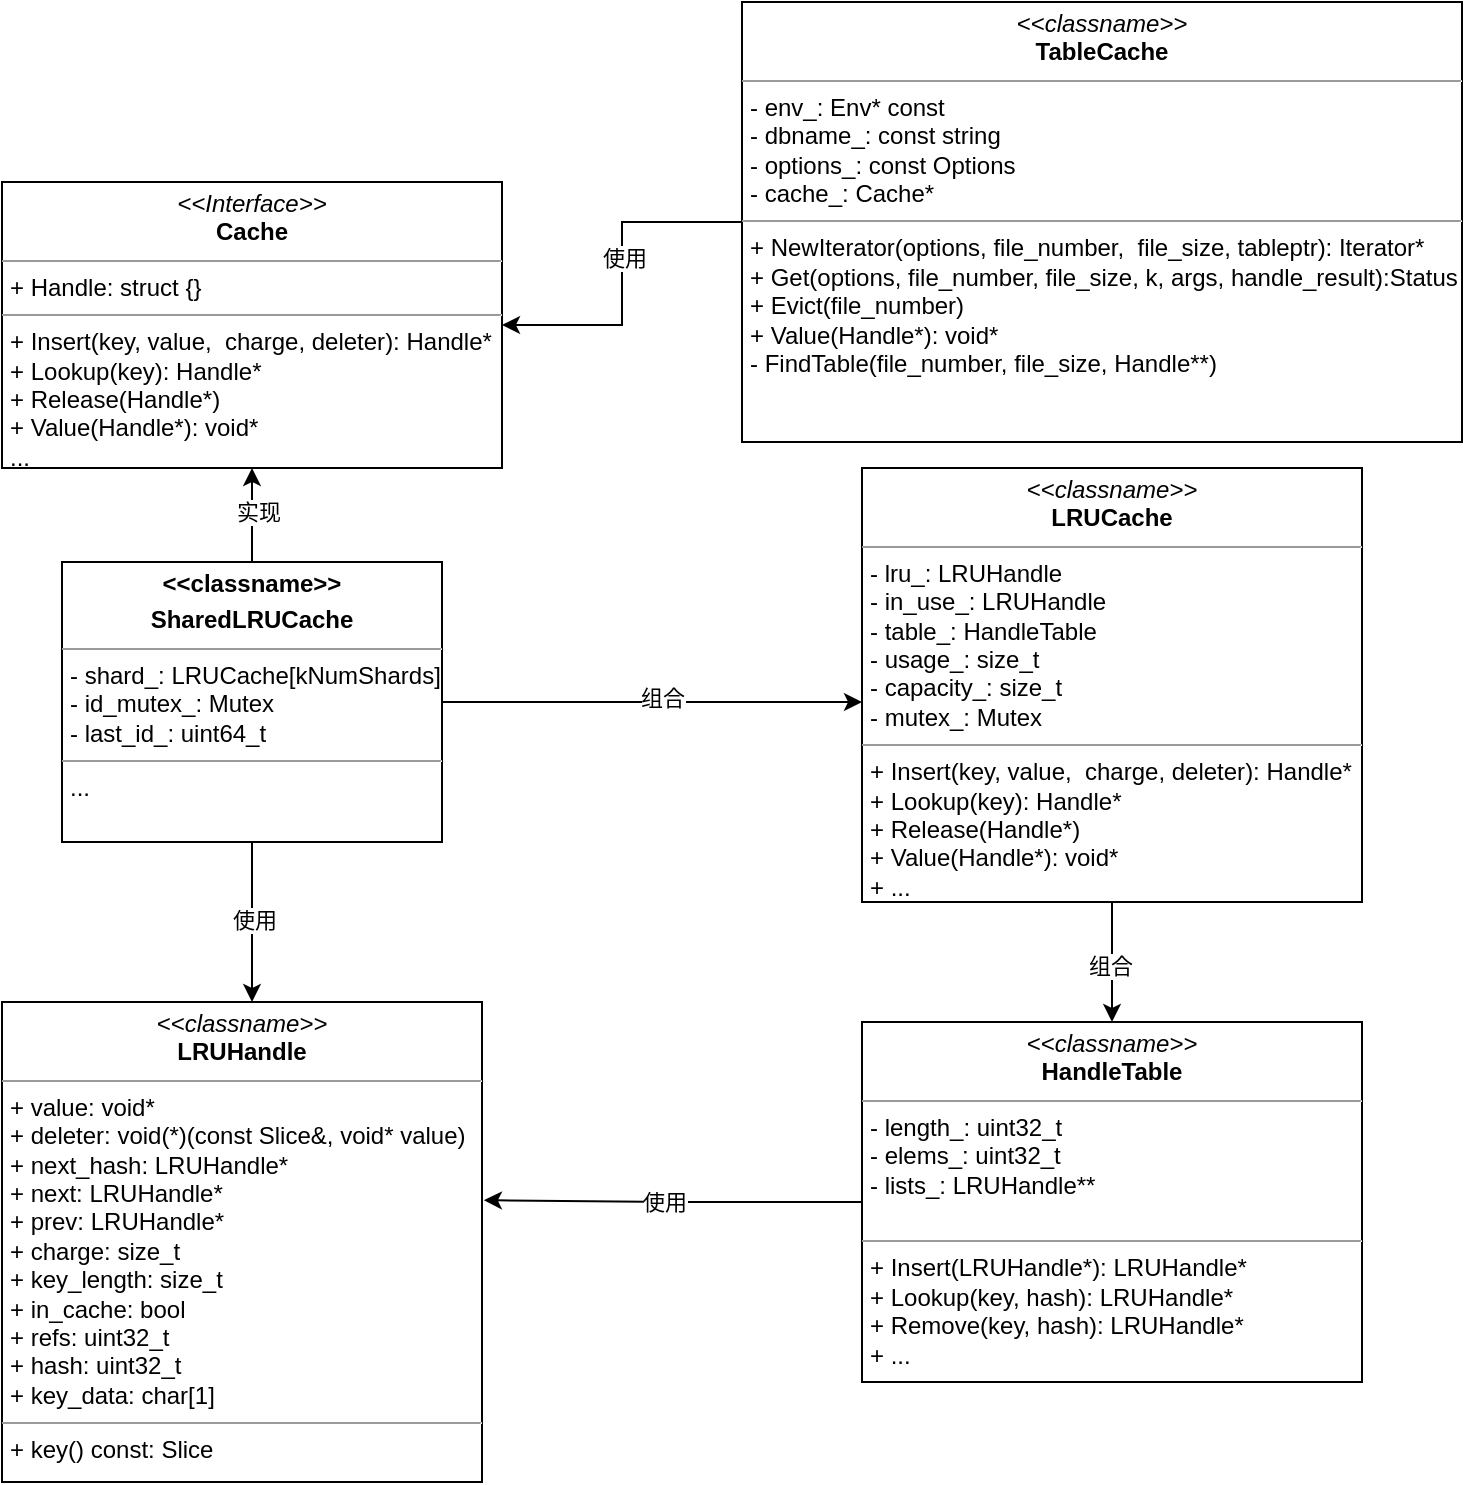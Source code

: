 <mxfile version="18.1.3" type="github">
  <diagram name="Page-1" id="c4acf3e9-155e-7222-9cf6-157b1a14988f">
    <mxGraphModel dx="1072" dy="1826" grid="1" gridSize="10" guides="1" tooltips="1" connect="1" arrows="1" fold="1" page="1" pageScale="1" pageWidth="850" pageHeight="1100" background="none" math="0" shadow="0">
      <root>
        <mxCell id="0" />
        <mxCell id="1" parent="0" />
        <mxCell id="_TGUuktm3oQRD2rwDkC0-4" value="" style="edgeStyle=orthogonalEdgeStyle;rounded=0;orthogonalLoop=1;jettySize=auto;html=1;" edge="1" parent="1" source="5d2195bd80daf111-15" target="5d2195bd80daf111-18">
          <mxGeometry relative="1" as="geometry" />
        </mxCell>
        <mxCell id="_TGUuktm3oQRD2rwDkC0-11" value="实现" style="edgeLabel;html=1;align=center;verticalAlign=middle;resizable=0;points=[];" vertex="1" connectable="0" parent="_TGUuktm3oQRD2rwDkC0-4">
          <mxGeometry x="0.064" y="-3" relative="1" as="geometry">
            <mxPoint as="offset" />
          </mxGeometry>
        </mxCell>
        <mxCell id="_TGUuktm3oQRD2rwDkC0-9" style="edgeStyle=orthogonalEdgeStyle;rounded=0;orthogonalLoop=1;jettySize=auto;html=1;" edge="1" parent="1" source="5d2195bd80daf111-15">
          <mxGeometry relative="1" as="geometry">
            <mxPoint x="480" y="300" as="targetPoint" />
          </mxGeometry>
        </mxCell>
        <mxCell id="_TGUuktm3oQRD2rwDkC0-10" value="组合" style="edgeLabel;html=1;align=center;verticalAlign=middle;resizable=0;points=[];" vertex="1" connectable="0" parent="_TGUuktm3oQRD2rwDkC0-9">
          <mxGeometry x="0.05" y="3" relative="1" as="geometry">
            <mxPoint as="offset" />
          </mxGeometry>
        </mxCell>
        <mxCell id="_TGUuktm3oQRD2rwDkC0-18" value="" style="edgeStyle=orthogonalEdgeStyle;rounded=0;orthogonalLoop=1;jettySize=auto;html=1;" edge="1" parent="1" source="5d2195bd80daf111-15" target="_TGUuktm3oQRD2rwDkC0-6">
          <mxGeometry relative="1" as="geometry">
            <Array as="points">
              <mxPoint x="175" y="430" />
              <mxPoint x="175" y="430" />
            </Array>
          </mxGeometry>
        </mxCell>
        <mxCell id="_TGUuktm3oQRD2rwDkC0-20" value="使用" style="edgeLabel;html=1;align=center;verticalAlign=middle;resizable=0;points=[];" vertex="1" connectable="0" parent="_TGUuktm3oQRD2rwDkC0-18">
          <mxGeometry x="-0.025" y="1" relative="1" as="geometry">
            <mxPoint as="offset" />
          </mxGeometry>
        </mxCell>
        <mxCell id="5d2195bd80daf111-15" value="&lt;p style=&quot;margin:0px;margin-top:4px;text-align:center;&quot;&gt;&lt;b&gt;&amp;lt;&amp;lt;classname&amp;gt;&amp;gt;&lt;/b&gt;&lt;/p&gt;&lt;p style=&quot;margin:0px;margin-top:4px;text-align:center;&quot;&gt;&lt;b&gt;SharedLRUCache&lt;/b&gt;&lt;/p&gt;&lt;hr size=&quot;1&quot;&gt;&lt;p style=&quot;margin:0px;margin-left:4px;&quot;&gt;&lt;span style=&quot;&quot;&gt;- shard_: LRUCache[kNumShards]&lt;/span&gt;&lt;br&gt;&lt;span style=&quot;&quot;&gt;- id_mutex_: Mutex&lt;/span&gt;&lt;br&gt;&lt;/p&gt;&lt;p style=&quot;margin:0px;margin-left:4px;&quot;&gt;&lt;span style=&quot;&quot;&gt;- last_id_: uint64_t&lt;/span&gt;&lt;span style=&quot;&quot;&gt;&lt;br&gt;&lt;/span&gt;&lt;/p&gt;&lt;hr size=&quot;1&quot;&gt;&lt;p style=&quot;margin:0px;margin-left:4px;&quot;&gt;...&lt;/p&gt;" style="verticalAlign=top;align=left;overflow=fill;fontSize=12;fontFamily=Helvetica;html=1;rounded=0;shadow=0;comic=0;labelBackgroundColor=none;strokeWidth=1" parent="1" vertex="1">
          <mxGeometry x="80" y="230" width="190" height="140" as="geometry" />
        </mxCell>
        <mxCell id="5d2195bd80daf111-18" value="&lt;p style=&quot;margin:0px;margin-top:4px;text-align:center;&quot;&gt;&lt;i&gt;&amp;lt;&amp;lt;Interface&amp;gt;&amp;gt;&lt;/i&gt;&lt;br&gt;&lt;b&gt;Cache&lt;/b&gt;&lt;/p&gt;&lt;hr size=&quot;1&quot;&gt;&lt;p style=&quot;margin:0px;margin-left:4px;&quot;&gt;+ Handle: struct {}&lt;br&gt;&lt;/p&gt;&lt;hr size=&quot;1&quot;&gt;&lt;p style=&quot;margin:0px;margin-left:4px;&quot;&gt;+ Insert(key, value,&amp;nbsp;&amp;nbsp;&lt;span style=&quot;background-color: initial;&quot;&gt;charge, deleter&lt;/span&gt;&lt;span style=&quot;background-color: initial;&quot;&gt;): Handle*&lt;/span&gt;&lt;/p&gt;&lt;p style=&quot;margin:0px;margin-left:4px;&quot;&gt;+ Lookup(key): Handle*&lt;/p&gt;&lt;p style=&quot;margin:0px;margin-left:4px;&quot;&gt;+ Release(Handle*)&lt;/p&gt;&lt;p style=&quot;margin:0px;margin-left:4px;&quot;&gt;+ Value(Handle*): void*&lt;/p&gt;&lt;p style=&quot;margin:0px;margin-left:4px;&quot;&gt;...&lt;/p&gt;" style="verticalAlign=top;align=left;overflow=fill;fontSize=12;fontFamily=Helvetica;html=1;rounded=0;shadow=0;comic=0;labelBackgroundColor=none;strokeWidth=1" parent="1" vertex="1">
          <mxGeometry x="50" y="40" width="250" height="143" as="geometry" />
        </mxCell>
        <mxCell id="_TGUuktm3oQRD2rwDkC0-6" value="&lt;p style=&quot;margin:0px;margin-top:4px;text-align:center;&quot;&gt;&lt;i&gt;&amp;lt;&amp;lt;classname&amp;gt;&amp;gt;&lt;/i&gt;&lt;br&gt;&lt;b&gt;LRUHandle&lt;/b&gt;&lt;/p&gt;&lt;hr size=&quot;1&quot;&gt;&lt;p style=&quot;margin:0px;margin-left:4px;&quot;&gt;+ value: void*&lt;br&gt;+ deleter: void(*)(const Slice&amp;amp;, void* value&lt;span style=&quot;background-color: initial;&quot;&gt;)&lt;/span&gt;&lt;/p&gt;&lt;p style=&quot;margin:0px;margin-left:4px;&quot;&gt;&lt;span style=&quot;background-color: initial;&quot;&gt;+ next_hash: LRUHandle*&lt;/span&gt;&lt;/p&gt;&lt;p style=&quot;margin:0px;margin-left:4px;&quot;&gt;&lt;span style=&quot;background-color: initial;&quot;&gt;+ next: LRUHandle*&lt;/span&gt;&lt;/p&gt;&lt;p style=&quot;margin:0px;margin-left:4px;&quot;&gt;&lt;span style=&quot;background-color: initial;&quot;&gt;+ prev: LRUHandle*&lt;/span&gt;&lt;/p&gt;&lt;p style=&quot;margin:0px;margin-left:4px;&quot;&gt;+ charge: size_t&lt;/p&gt;&lt;p style=&quot;margin:0px;margin-left:4px;&quot;&gt;+ key_length: size_t&lt;/p&gt;&lt;p style=&quot;margin:0px;margin-left:4px;&quot;&gt;+ in_cache: bool&lt;/p&gt;&lt;p style=&quot;margin:0px;margin-left:4px;&quot;&gt;+ refs: uint32_t&lt;/p&gt;&lt;p style=&quot;margin:0px;margin-left:4px;&quot;&gt;+ hash: uint32_t&lt;/p&gt;&lt;p style=&quot;margin:0px;margin-left:4px;&quot;&gt;+ key_data: char[1]&lt;/p&gt;&lt;hr size=&quot;1&quot;&gt;&lt;p style=&quot;margin:0px;margin-left:4px;&quot;&gt;+ key() const: Slice&lt;br&gt;&lt;/p&gt;" style="verticalAlign=top;align=left;overflow=fill;fontSize=12;fontFamily=Helvetica;html=1;rounded=0;shadow=0;comic=0;labelBackgroundColor=none;strokeWidth=1" vertex="1" parent="1">
          <mxGeometry x="50" y="450" width="240" height="240" as="geometry" />
        </mxCell>
        <mxCell id="_TGUuktm3oQRD2rwDkC0-22" value="" style="edgeStyle=orthogonalEdgeStyle;rounded=0;orthogonalLoop=1;jettySize=auto;html=1;" edge="1" parent="1" source="_TGUuktm3oQRD2rwDkC0-14" target="_TGUuktm3oQRD2rwDkC0-21">
          <mxGeometry relative="1" as="geometry" />
        </mxCell>
        <mxCell id="_TGUuktm3oQRD2rwDkC0-23" value="组合" style="edgeLabel;html=1;align=center;verticalAlign=middle;resizable=0;points=[];" vertex="1" connectable="0" parent="_TGUuktm3oQRD2rwDkC0-22">
          <mxGeometry x="0.07" y="-1" relative="1" as="geometry">
            <mxPoint as="offset" />
          </mxGeometry>
        </mxCell>
        <mxCell id="_TGUuktm3oQRD2rwDkC0-14" value="&lt;p style=&quot;margin:0px;margin-top:4px;text-align:center;&quot;&gt;&lt;i&gt;&amp;lt;&amp;lt;classname&amp;gt;&amp;gt;&lt;/i&gt;&lt;br&gt;&lt;b&gt;LRUCache&lt;/b&gt;&lt;/p&gt;&lt;hr size=&quot;1&quot;&gt;&lt;p style=&quot;margin:0px;margin-left:4px;&quot;&gt;- lru_: LRUHandle&lt;br&gt;- in_use_: LRUHandle&lt;/p&gt;&lt;p style=&quot;margin:0px;margin-left:4px;&quot;&gt;- table_: HandleTable&lt;/p&gt;&lt;p style=&quot;margin:0px;margin-left:4px;&quot;&gt;- usage_: size_t&lt;/p&gt;&lt;p style=&quot;margin:0px;margin-left:4px;&quot;&gt;- capacity_: size_t&lt;/p&gt;&lt;p style=&quot;margin:0px;margin-left:4px;&quot;&gt;- mutex_: Mutex&lt;/p&gt;&lt;hr size=&quot;1&quot;&gt;&lt;p style=&quot;margin: 0px 0px 0px 4px;&quot;&gt;+ Insert(key, value,&amp;nbsp;&amp;nbsp;&lt;span style=&quot;background-color: initial;&quot;&gt;charge, deleter&lt;/span&gt;&lt;span style=&quot;background-color: initial;&quot;&gt;): Handle*&lt;/span&gt;&lt;/p&gt;&lt;p style=&quot;margin: 0px 0px 0px 4px;&quot;&gt;+ Lookup(key): Handle*&lt;/p&gt;&lt;p style=&quot;margin: 0px 0px 0px 4px;&quot;&gt;+ Release(Handle*)&lt;/p&gt;&lt;p style=&quot;margin: 0px 0px 0px 4px;&quot;&gt;+ Value(Handle*): void*&lt;/p&gt;&lt;p style=&quot;margin: 0px 0px 0px 4px;&quot;&gt;+ ...&lt;/p&gt;" style="verticalAlign=top;align=left;overflow=fill;fontSize=12;fontFamily=Helvetica;html=1;rounded=0;shadow=0;comic=0;labelBackgroundColor=none;strokeWidth=1" vertex="1" parent="1">
          <mxGeometry x="480" y="183" width="250" height="217" as="geometry" />
        </mxCell>
        <mxCell id="_TGUuktm3oQRD2rwDkC0-24" style="edgeStyle=orthogonalEdgeStyle;rounded=0;orthogonalLoop=1;jettySize=auto;html=1;entryX=1.004;entryY=0.413;entryDx=0;entryDy=0;entryPerimeter=0;" edge="1" parent="1" source="_TGUuktm3oQRD2rwDkC0-21" target="_TGUuktm3oQRD2rwDkC0-6">
          <mxGeometry relative="1" as="geometry" />
        </mxCell>
        <mxCell id="_TGUuktm3oQRD2rwDkC0-26" value="使用" style="edgeLabel;html=1;align=center;verticalAlign=middle;resizable=0;points=[];" vertex="1" connectable="0" parent="_TGUuktm3oQRD2rwDkC0-24">
          <mxGeometry x="0.052" y="1" relative="1" as="geometry">
            <mxPoint as="offset" />
          </mxGeometry>
        </mxCell>
        <mxCell id="_TGUuktm3oQRD2rwDkC0-21" value="&lt;p style=&quot;margin:0px;margin-top:4px;text-align:center;&quot;&gt;&lt;i&gt;&amp;lt;&amp;lt;classname&amp;gt;&amp;gt;&lt;/i&gt;&lt;br&gt;&lt;b&gt;HandleTable&lt;/b&gt;&lt;/p&gt;&lt;hr size=&quot;1&quot;&gt;&lt;p style=&quot;margin:0px;margin-left:4px;&quot;&gt;- length_: uint32_t&lt;br&gt;- elems_: uint32_t&lt;/p&gt;&lt;p style=&quot;margin:0px;margin-left:4px;&quot;&gt;- lists_: LRUHandle**&lt;/p&gt;&lt;p style=&quot;margin:0px;margin-left:4px;&quot;&gt;&lt;br&gt;&lt;/p&gt;&lt;hr size=&quot;1&quot;&gt;&lt;p style=&quot;margin: 0px 0px 0px 4px;&quot;&gt;+ Insert(LRUHandle*&lt;span style=&quot;background-color: initial;&quot;&gt;):&amp;nbsp;&lt;/span&gt;LRUHandle&lt;span style=&quot;background-color: initial;&quot;&gt;*&lt;/span&gt;&lt;/p&gt;&lt;p style=&quot;margin: 0px 0px 0px 4px;&quot;&gt;+ Lookup(key, hash): LRUHandle*&lt;/p&gt;&lt;p style=&quot;margin: 0px 0px 0px 4px;&quot;&gt;+ Remove(key, hash): LRUHandle*&amp;nbsp;&lt;/p&gt;&lt;p style=&quot;margin: 0px 0px 0px 4px;&quot;&gt;+ ...&lt;/p&gt;" style="verticalAlign=top;align=left;overflow=fill;fontSize=12;fontFamily=Helvetica;html=1;rounded=0;shadow=0;comic=0;labelBackgroundColor=none;strokeWidth=1" vertex="1" parent="1">
          <mxGeometry x="480" y="460" width="250" height="180" as="geometry" />
        </mxCell>
        <mxCell id="_TGUuktm3oQRD2rwDkC0-28" style="edgeStyle=orthogonalEdgeStyle;rounded=0;orthogonalLoop=1;jettySize=auto;html=1;" edge="1" parent="1" source="_TGUuktm3oQRD2rwDkC0-27" target="5d2195bd80daf111-18">
          <mxGeometry relative="1" as="geometry" />
        </mxCell>
        <mxCell id="_TGUuktm3oQRD2rwDkC0-29" value="使用" style="edgeLabel;html=1;align=center;verticalAlign=middle;resizable=0;points=[];" vertex="1" connectable="0" parent="_TGUuktm3oQRD2rwDkC0-28">
          <mxGeometry x="-0.09" y="1" relative="1" as="geometry">
            <mxPoint as="offset" />
          </mxGeometry>
        </mxCell>
        <mxCell id="_TGUuktm3oQRD2rwDkC0-27" value="&lt;p style=&quot;margin:0px;margin-top:4px;text-align:center;&quot;&gt;&lt;i&gt;&amp;lt;&amp;lt;classname&amp;gt;&amp;gt;&lt;/i&gt;&lt;br&gt;&lt;b&gt;TableCache&lt;/b&gt;&lt;/p&gt;&lt;hr size=&quot;1&quot;&gt;&lt;p style=&quot;margin:0px;margin-left:4px;&quot;&gt;- env_: Env* const&lt;br&gt;- dbname_: const string&lt;/p&gt;&lt;p style=&quot;margin:0px;margin-left:4px;&quot;&gt;- options_: const Options&lt;/p&gt;&lt;p style=&quot;margin:0px;margin-left:4px;&quot;&gt;- cache_: Cache*&lt;/p&gt;&lt;hr size=&quot;1&quot;&gt;&lt;p style=&quot;margin: 0px 0px 0px 4px;&quot;&gt;+ NewIterator(options, file_number,&amp;nbsp;&amp;nbsp;&lt;span style=&quot;background-color: initial;&quot;&gt;file_size, tableptr&lt;/span&gt;&lt;span style=&quot;background-color: initial;&quot;&gt;): Iterator*&lt;/span&gt;&lt;/p&gt;&lt;p style=&quot;margin: 0px 0px 0px 4px;&quot;&gt;+ Get(options, file_number,&amp;nbsp;&lt;span style=&quot;background-color: initial;&quot;&gt;file_size, k, args, handle_result&lt;/span&gt;&lt;span style=&quot;background-color: initial;&quot;&gt;)&lt;/span&gt;:Status&lt;/p&gt;&lt;p style=&quot;margin: 0px 0px 0px 4px;&quot;&gt;+ Evict(file_number)&lt;/p&gt;&lt;p style=&quot;margin: 0px 0px 0px 4px;&quot;&gt;+ Value(Handle*): void*&lt;/p&gt;&lt;p style=&quot;margin: 0px 0px 0px 4px;&quot;&gt;-&amp;nbsp;FindTable(file_number, file_size, Handle**)&lt;/p&gt;" style="verticalAlign=top;align=left;overflow=fill;fontSize=12;fontFamily=Helvetica;html=1;rounded=0;shadow=0;comic=0;labelBackgroundColor=none;strokeWidth=1" vertex="1" parent="1">
          <mxGeometry x="420" y="-50" width="360" height="220" as="geometry" />
        </mxCell>
      </root>
    </mxGraphModel>
  </diagram>
</mxfile>
